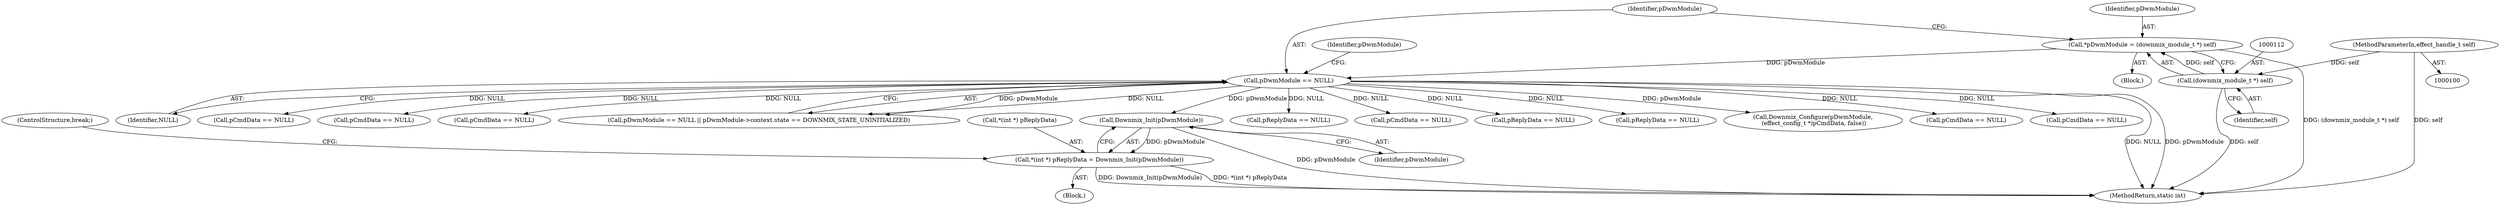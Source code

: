 digraph "0_Android_aeea52da00d210587fb3ed895de3d5f2e0264c88_0@pointer" {
"1000163" [label="(Call,Downmix_Init(pDwmModule))"];
"1000118" [label="(Call,pDwmModule == NULL)"];
"1000109" [label="(Call,*pDwmModule = (downmix_module_t *) self)"];
"1000111" [label="(Call,(downmix_module_t *) self)"];
"1000101" [label="(MethodParameterIn,effect_handle_t self)"];
"1000158" [label="(Call,*(int *) pReplyData = Downmix_Init(pDwmModule))"];
"1000165" [label="(ControlStructure,break;)"];
"1000113" [label="(Identifier,self)"];
"1000101" [label="(MethodParameterIn,effect_handle_t self)"];
"1000159" [label="(Call,*(int *) pReplyData)"];
"1000124" [label="(Identifier,pDwmModule)"];
"1000163" [label="(Call,Downmix_Init(pDwmModule))"];
"1000119" [label="(Identifier,pDwmModule)"];
"1000164" [label="(Identifier,pDwmModule)"];
"1000158" [label="(Call,*(int *) pReplyData = Downmix_Init(pDwmModule))"];
"1000120" [label="(Identifier,NULL)"];
"1000169" [label="(Call,pCmdData == NULL)"];
"1000525" [label="(Call,pCmdData == NULL)"];
"1000110" [label="(Identifier,pDwmModule)"];
"1000111" [label="(Call,(downmix_module_t *) self)"];
"1000548" [label="(MethodReturn,static int)"];
"1000454" [label="(Call,pCmdData == NULL)"];
"1000117" [label="(Call,pDwmModule == NULL || pDwmModule->context.state == DOWNMIX_STATE_UNINITIALIZED)"];
"1000146" [label="(Call,pReplyData == NULL)"];
"1000308" [label="(Call,pCmdData == NULL)"];
"1000142" [label="(Block,)"];
"1000376" [label="(Call,pReplyData == NULL)"];
"1000415" [label="(Call,pReplyData == NULL)"];
"1000195" [label="(Call,Downmix_Configure(pDwmModule,\n (effect_config_t *)pCmdData, false))"];
"1000216" [label="(Call,pCmdData == NULL)"];
"1000472" [label="(Call,pCmdData == NULL)"];
"1000118" [label="(Call,pDwmModule == NULL)"];
"1000109" [label="(Call,*pDwmModule = (downmix_module_t *) self)"];
"1000107" [label="(Block,)"];
"1000163" -> "1000158"  [label="AST: "];
"1000163" -> "1000164"  [label="CFG: "];
"1000164" -> "1000163"  [label="AST: "];
"1000158" -> "1000163"  [label="CFG: "];
"1000163" -> "1000548"  [label="DDG: pDwmModule"];
"1000163" -> "1000158"  [label="DDG: pDwmModule"];
"1000118" -> "1000163"  [label="DDG: pDwmModule"];
"1000118" -> "1000117"  [label="AST: "];
"1000118" -> "1000120"  [label="CFG: "];
"1000119" -> "1000118"  [label="AST: "];
"1000120" -> "1000118"  [label="AST: "];
"1000124" -> "1000118"  [label="CFG: "];
"1000117" -> "1000118"  [label="CFG: "];
"1000118" -> "1000548"  [label="DDG: NULL"];
"1000118" -> "1000548"  [label="DDG: pDwmModule"];
"1000118" -> "1000117"  [label="DDG: pDwmModule"];
"1000118" -> "1000117"  [label="DDG: NULL"];
"1000109" -> "1000118"  [label="DDG: pDwmModule"];
"1000118" -> "1000146"  [label="DDG: NULL"];
"1000118" -> "1000169"  [label="DDG: NULL"];
"1000118" -> "1000195"  [label="DDG: pDwmModule"];
"1000118" -> "1000216"  [label="DDG: NULL"];
"1000118" -> "1000308"  [label="DDG: NULL"];
"1000118" -> "1000376"  [label="DDG: NULL"];
"1000118" -> "1000415"  [label="DDG: NULL"];
"1000118" -> "1000454"  [label="DDG: NULL"];
"1000118" -> "1000472"  [label="DDG: NULL"];
"1000118" -> "1000525"  [label="DDG: NULL"];
"1000109" -> "1000107"  [label="AST: "];
"1000109" -> "1000111"  [label="CFG: "];
"1000110" -> "1000109"  [label="AST: "];
"1000111" -> "1000109"  [label="AST: "];
"1000119" -> "1000109"  [label="CFG: "];
"1000109" -> "1000548"  [label="DDG: (downmix_module_t *) self"];
"1000111" -> "1000109"  [label="DDG: self"];
"1000111" -> "1000113"  [label="CFG: "];
"1000112" -> "1000111"  [label="AST: "];
"1000113" -> "1000111"  [label="AST: "];
"1000111" -> "1000548"  [label="DDG: self"];
"1000101" -> "1000111"  [label="DDG: self"];
"1000101" -> "1000100"  [label="AST: "];
"1000101" -> "1000548"  [label="DDG: self"];
"1000158" -> "1000142"  [label="AST: "];
"1000159" -> "1000158"  [label="AST: "];
"1000165" -> "1000158"  [label="CFG: "];
"1000158" -> "1000548"  [label="DDG: *(int *) pReplyData"];
"1000158" -> "1000548"  [label="DDG: Downmix_Init(pDwmModule)"];
}
